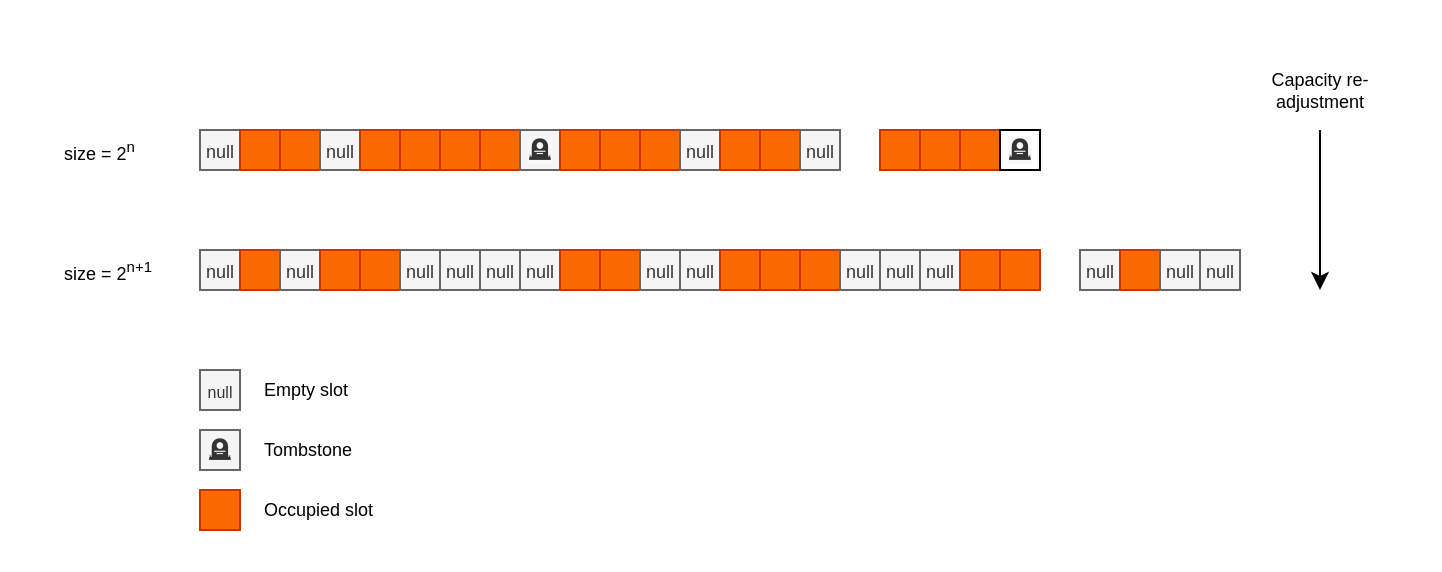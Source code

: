 <mxfile version="15.7.3" type="device"><diagram id="Jq_DvYF2vV6uMwLcKv5J" name="Page-1"><mxGraphModel dx="922" dy="767" grid="1" gridSize="10" guides="1" tooltips="1" connect="1" arrows="1" fold="1" page="1" pageScale="1" pageWidth="827" pageHeight="1169" math="0" shadow="0"><root><mxCell id="0"/><mxCell id="1" parent="0"/><mxCell id="NlOJCMGFoLr7Gv_umNem-46" value="&lt;font style=&quot;font-size: 9px&quot;&gt;null&lt;/font&gt;" style="whiteSpace=wrap;html=1;aspect=fixed;fillColor=#f5f5f5;fontColor=#333333;strokeColor=#666666;" vertex="1" parent="1"><mxGeometry x="160" y="140" width="20" height="20" as="geometry"/></mxCell><mxCell id="NlOJCMGFoLr7Gv_umNem-47" value="" style="whiteSpace=wrap;html=1;aspect=fixed;fillColor=#fa6800;fontColor=#000000;strokeColor=#C73500;" vertex="1" parent="1"><mxGeometry x="180" y="140" width="20" height="20" as="geometry"/></mxCell><mxCell id="NlOJCMGFoLr7Gv_umNem-50" value="" style="whiteSpace=wrap;html=1;aspect=fixed;fillColor=#fa6800;fontColor=#000000;strokeColor=#C73500;" vertex="1" parent="1"><mxGeometry x="200" y="140" width="20" height="20" as="geometry"/></mxCell><mxCell id="NlOJCMGFoLr7Gv_umNem-51" value="&lt;span style=&quot;color: rgb(51 , 51 , 51) ; font-size: 9px&quot;&gt;null&lt;/span&gt;" style="whiteSpace=wrap;html=1;aspect=fixed;fillColor=#f5f5f5;fontColor=#333333;strokeColor=#666666;" vertex="1" parent="1"><mxGeometry x="220" y="140" width="20" height="20" as="geometry"/></mxCell><mxCell id="NlOJCMGFoLr7Gv_umNem-52" value="" style="whiteSpace=wrap;html=1;aspect=fixed;fillColor=#fa6800;fontColor=#000000;strokeColor=#C73500;" vertex="1" parent="1"><mxGeometry x="240" y="140" width="20" height="20" as="geometry"/></mxCell><mxCell id="NlOJCMGFoLr7Gv_umNem-53" value="" style="whiteSpace=wrap;html=1;aspect=fixed;fillColor=#fa6800;fontColor=#000000;strokeColor=#C73500;" vertex="1" parent="1"><mxGeometry x="260" y="140" width="20" height="20" as="geometry"/></mxCell><mxCell id="NlOJCMGFoLr7Gv_umNem-54" value="" style="whiteSpace=wrap;html=1;aspect=fixed;fillColor=#fa6800;fontColor=#000000;strokeColor=#C73500;" vertex="1" parent="1"><mxGeometry x="280" y="140" width="20" height="20" as="geometry"/></mxCell><mxCell id="NlOJCMGFoLr7Gv_umNem-55" value="" style="whiteSpace=wrap;html=1;aspect=fixed;fillColor=#fa6800;fontColor=#000000;strokeColor=#C73500;" vertex="1" parent="1"><mxGeometry x="300" y="140" width="20" height="20" as="geometry"/></mxCell><mxCell id="NlOJCMGFoLr7Gv_umNem-56" value="&lt;meta charset=&quot;utf-8&quot;&gt;&lt;span style=&quot;color: rgb(51, 51, 51); font-family: helvetica; font-size: 12px; font-style: normal; font-weight: 400; letter-spacing: normal; text-align: center; text-indent: 0px; text-transform: none; word-spacing: 0px; background-color: rgb(248, 249, 250); display: inline; float: none;&quot;&gt;🪦&lt;/span&gt;" style="whiteSpace=wrap;html=1;aspect=fixed;fillColor=#f5f5f5;fontColor=#333333;strokeColor=#666666;" vertex="1" parent="1"><mxGeometry x="320" y="140" width="20" height="20" as="geometry"/></mxCell><mxCell id="NlOJCMGFoLr7Gv_umNem-57" value="" style="whiteSpace=wrap;html=1;aspect=fixed;fillColor=#fa6800;fontColor=#000000;strokeColor=#C73500;" vertex="1" parent="1"><mxGeometry x="340" y="140" width="20" height="20" as="geometry"/></mxCell><mxCell id="NlOJCMGFoLr7Gv_umNem-58" value="" style="whiteSpace=wrap;html=1;aspect=fixed;fillColor=#fa6800;fontColor=#000000;strokeColor=#C73500;" vertex="1" parent="1"><mxGeometry x="360" y="140" width="20" height="20" as="geometry"/></mxCell><mxCell id="NlOJCMGFoLr7Gv_umNem-59" value="" style="whiteSpace=wrap;html=1;aspect=fixed;fillColor=#fa6800;fontColor=#000000;strokeColor=#C73500;" vertex="1" parent="1"><mxGeometry x="380" y="140" width="20" height="20" as="geometry"/></mxCell><mxCell id="NlOJCMGFoLr7Gv_umNem-60" value="&lt;span style=&quot;color: rgb(51 , 51 , 51) ; font-size: 9px&quot;&gt;null&lt;/span&gt;" style="whiteSpace=wrap;html=1;aspect=fixed;fillColor=#f5f5f5;fontColor=#333333;strokeColor=#666666;" vertex="1" parent="1"><mxGeometry x="400" y="140" width="20" height="20" as="geometry"/></mxCell><mxCell id="NlOJCMGFoLr7Gv_umNem-61" value="" style="whiteSpace=wrap;html=1;aspect=fixed;fillColor=#fa6800;fontColor=#000000;strokeColor=#C73500;" vertex="1" parent="1"><mxGeometry x="420" y="140" width="20" height="20" as="geometry"/></mxCell><mxCell id="NlOJCMGFoLr7Gv_umNem-62" value="" style="whiteSpace=wrap;html=1;aspect=fixed;fillColor=#fa6800;fontColor=#000000;strokeColor=#C73500;" vertex="1" parent="1"><mxGeometry x="440" y="140" width="20" height="20" as="geometry"/></mxCell><mxCell id="NlOJCMGFoLr7Gv_umNem-63" value="&lt;span style=&quot;color: rgb(51 , 51 , 51) ; font-size: 9px&quot;&gt;null&lt;/span&gt;" style="whiteSpace=wrap;html=1;aspect=fixed;fillColor=#f5f5f5;fontColor=#333333;strokeColor=#666666;" vertex="1" parent="1"><mxGeometry x="460" y="140" width="20" height="20" as="geometry"/></mxCell><mxCell id="NlOJCMGFoLr7Gv_umNem-64" value="" style="whiteSpace=wrap;html=1;aspect=fixed;fillColor=#fa6800;fontColor=#000000;strokeColor=#C73500;" vertex="1" parent="1"><mxGeometry x="500" y="140" width="20" height="20" as="geometry"/></mxCell><mxCell id="NlOJCMGFoLr7Gv_umNem-65" value="" style="whiteSpace=wrap;html=1;aspect=fixed;fillColor=#fa6800;fontColor=#000000;strokeColor=#C73500;" vertex="1" parent="1"><mxGeometry x="520" y="140" width="20" height="20" as="geometry"/></mxCell><mxCell id="NlOJCMGFoLr7Gv_umNem-66" value="" style="whiteSpace=wrap;html=1;aspect=fixed;fillColor=#fa6800;fontColor=#000000;strokeColor=#C73500;" vertex="1" parent="1"><mxGeometry x="540" y="140" width="20" height="20" as="geometry"/></mxCell><mxCell id="NlOJCMGFoLr7Gv_umNem-67" value="&lt;meta charset=&quot;utf-8&quot;&gt;&lt;span style=&quot;color: rgb(51, 51, 51); font-family: helvetica; font-size: 12px; font-style: normal; font-weight: 400; letter-spacing: normal; text-align: center; text-indent: 0px; text-transform: none; word-spacing: 0px; background-color: rgb(248, 249, 250); display: inline; float: none;&quot;&gt;🪦&lt;/span&gt;" style="whiteSpace=wrap;html=1;aspect=fixed;" vertex="1" parent="1"><mxGeometry x="560" y="140" width="20" height="20" as="geometry"/></mxCell><mxCell id="NlOJCMGFoLr7Gv_umNem-68" value="&lt;span style=&quot;font-size: 9px&quot;&gt;null&lt;/span&gt;" style="whiteSpace=wrap;html=1;aspect=fixed;fillColor=#f5f5f5;fontColor=#333333;strokeColor=#666666;" vertex="1" parent="1"><mxGeometry x="160" y="200" width="20" height="20" as="geometry"/></mxCell><mxCell id="NlOJCMGFoLr7Gv_umNem-69" value="" style="whiteSpace=wrap;html=1;aspect=fixed;fillColor=#fa6800;fontColor=#000000;strokeColor=#C73500;" vertex="1" parent="1"><mxGeometry x="180" y="200" width="20" height="20" as="geometry"/></mxCell><mxCell id="NlOJCMGFoLr7Gv_umNem-70" value="&lt;span style=&quot;font-size: 9px&quot;&gt;null&lt;/span&gt;" style="whiteSpace=wrap;html=1;aspect=fixed;fillColor=#f5f5f5;fontColor=#333333;strokeColor=#666666;" vertex="1" parent="1"><mxGeometry x="200" y="200" width="20" height="20" as="geometry"/></mxCell><mxCell id="NlOJCMGFoLr7Gv_umNem-71" value="" style="whiteSpace=wrap;html=1;aspect=fixed;fillColor=#fa6800;fontColor=#000000;strokeColor=#C73500;" vertex="1" parent="1"><mxGeometry x="220" y="200" width="20" height="20" as="geometry"/></mxCell><mxCell id="NlOJCMGFoLr7Gv_umNem-72" value="" style="whiteSpace=wrap;html=1;aspect=fixed;fillColor=#fa6800;fontColor=#000000;strokeColor=#C73500;" vertex="1" parent="1"><mxGeometry x="240" y="200" width="20" height="20" as="geometry"/></mxCell><mxCell id="NlOJCMGFoLr7Gv_umNem-73" value="&lt;span style=&quot;font-size: 9px&quot;&gt;null&lt;/span&gt;" style="whiteSpace=wrap;html=1;aspect=fixed;fillColor=#f5f5f5;fontColor=#333333;strokeColor=#666666;" vertex="1" parent="1"><mxGeometry x="260" y="200" width="20" height="20" as="geometry"/></mxCell><mxCell id="NlOJCMGFoLr7Gv_umNem-74" value="&lt;span style=&quot;font-size: 9px&quot;&gt;null&lt;/span&gt;" style="whiteSpace=wrap;html=1;aspect=fixed;fillColor=#f5f5f5;fontColor=#333333;strokeColor=#666666;" vertex="1" parent="1"><mxGeometry x="280" y="200" width="20" height="20" as="geometry"/></mxCell><mxCell id="NlOJCMGFoLr7Gv_umNem-75" value="&lt;span style=&quot;font-size: 9px&quot;&gt;null&lt;/span&gt;" style="whiteSpace=wrap;html=1;aspect=fixed;fillColor=#f5f5f5;fontColor=#333333;strokeColor=#666666;" vertex="1" parent="1"><mxGeometry x="300" y="200" width="20" height="20" as="geometry"/></mxCell><mxCell id="NlOJCMGFoLr7Gv_umNem-76" value="&lt;span style=&quot;font-size: 9px&quot;&gt;null&lt;/span&gt;" style="whiteSpace=wrap;html=1;aspect=fixed;fillColor=#f5f5f5;fontColor=#333333;strokeColor=#666666;" vertex="1" parent="1"><mxGeometry x="320" y="200" width="20" height="20" as="geometry"/></mxCell><mxCell id="NlOJCMGFoLr7Gv_umNem-77" value="" style="whiteSpace=wrap;html=1;aspect=fixed;fillColor=#fa6800;fontColor=#000000;strokeColor=#C73500;" vertex="1" parent="1"><mxGeometry x="340" y="200" width="20" height="20" as="geometry"/></mxCell><mxCell id="NlOJCMGFoLr7Gv_umNem-78" value="" style="whiteSpace=wrap;html=1;aspect=fixed;fillColor=#fa6800;fontColor=#000000;strokeColor=#C73500;" vertex="1" parent="1"><mxGeometry x="360" y="200" width="20" height="20" as="geometry"/></mxCell><mxCell id="NlOJCMGFoLr7Gv_umNem-79" value="&lt;span style=&quot;font-size: 9px&quot;&gt;null&lt;/span&gt;" style="whiteSpace=wrap;html=1;aspect=fixed;fillColor=#f5f5f5;fontColor=#333333;strokeColor=#666666;" vertex="1" parent="1"><mxGeometry x="380" y="200" width="20" height="20" as="geometry"/></mxCell><mxCell id="NlOJCMGFoLr7Gv_umNem-80" value="&lt;span style=&quot;font-size: 9px&quot;&gt;null&lt;/span&gt;" style="whiteSpace=wrap;html=1;aspect=fixed;fillColor=#f5f5f5;fontColor=#333333;strokeColor=#666666;" vertex="1" parent="1"><mxGeometry x="400" y="200" width="20" height="20" as="geometry"/></mxCell><mxCell id="NlOJCMGFoLr7Gv_umNem-81" value="" style="whiteSpace=wrap;html=1;aspect=fixed;fillColor=#fa6800;fontColor=#000000;strokeColor=#C73500;" vertex="1" parent="1"><mxGeometry x="420" y="200" width="20" height="20" as="geometry"/></mxCell><mxCell id="NlOJCMGFoLr7Gv_umNem-82" value="" style="whiteSpace=wrap;html=1;aspect=fixed;fillColor=#fa6800;fontColor=#000000;strokeColor=#C73500;" vertex="1" parent="1"><mxGeometry x="440" y="200" width="20" height="20" as="geometry"/></mxCell><mxCell id="NlOJCMGFoLr7Gv_umNem-83" value="" style="whiteSpace=wrap;html=1;aspect=fixed;fillColor=#fa6800;fontColor=#000000;strokeColor=#C73500;" vertex="1" parent="1"><mxGeometry x="460" y="200" width="20" height="20" as="geometry"/></mxCell><mxCell id="NlOJCMGFoLr7Gv_umNem-84" value="&lt;span style=&quot;font-size: 9px&quot;&gt;null&lt;/span&gt;" style="whiteSpace=wrap;html=1;aspect=fixed;fillColor=#f5f5f5;fontColor=#333333;strokeColor=#666666;" vertex="1" parent="1"><mxGeometry x="480" y="200" width="20" height="20" as="geometry"/></mxCell><mxCell id="NlOJCMGFoLr7Gv_umNem-85" value="&lt;span style=&quot;font-size: 9px&quot;&gt;null&lt;/span&gt;" style="whiteSpace=wrap;html=1;aspect=fixed;fillColor=#f5f5f5;fontColor=#333333;strokeColor=#666666;" vertex="1" parent="1"><mxGeometry x="500" y="200" width="20" height="20" as="geometry"/></mxCell><mxCell id="NlOJCMGFoLr7Gv_umNem-86" value="&lt;span style=&quot;font-size: 9px&quot;&gt;null&lt;/span&gt;" style="whiteSpace=wrap;html=1;aspect=fixed;fillColor=#f5f5f5;fontColor=#333333;strokeColor=#666666;" vertex="1" parent="1"><mxGeometry x="520" y="200" width="20" height="20" as="geometry"/></mxCell><mxCell id="NlOJCMGFoLr7Gv_umNem-87" value="" style="whiteSpace=wrap;html=1;aspect=fixed;fillColor=#fa6800;fontColor=#000000;strokeColor=#C73500;" vertex="1" parent="1"><mxGeometry x="540" y="200" width="20" height="20" as="geometry"/></mxCell><mxCell id="NlOJCMGFoLr7Gv_umNem-88" value="" style="whiteSpace=wrap;html=1;aspect=fixed;fillColor=#fa6800;fontColor=#000000;strokeColor=#C73500;" vertex="1" parent="1"><mxGeometry x="560" y="200" width="20" height="20" as="geometry"/></mxCell><mxCell id="NlOJCMGFoLr7Gv_umNem-89" value="&lt;span style=&quot;font-size: 9px&quot;&gt;null&lt;/span&gt;" style="whiteSpace=wrap;html=1;aspect=fixed;fillColor=#f5f5f5;fontColor=#333333;strokeColor=#666666;" vertex="1" parent="1"><mxGeometry x="600" y="200" width="20" height="20" as="geometry"/></mxCell><mxCell id="NlOJCMGFoLr7Gv_umNem-90" value="" style="whiteSpace=wrap;html=1;aspect=fixed;fillColor=#fa6800;fontColor=#000000;strokeColor=#C73500;" vertex="1" parent="1"><mxGeometry x="620" y="200" width="20" height="20" as="geometry"/></mxCell><mxCell id="NlOJCMGFoLr7Gv_umNem-91" value="&lt;span style=&quot;font-size: 9px&quot;&gt;null&lt;/span&gt;" style="whiteSpace=wrap;html=1;aspect=fixed;fillColor=#f5f5f5;fontColor=#333333;strokeColor=#666666;" vertex="1" parent="1"><mxGeometry x="640" y="200" width="20" height="20" as="geometry"/></mxCell><mxCell id="NlOJCMGFoLr7Gv_umNem-92" value="&lt;span style=&quot;font-size: 9px&quot;&gt;null&lt;/span&gt;" style="whiteSpace=wrap;html=1;aspect=fixed;fillColor=#f5f5f5;fontColor=#333333;strokeColor=#666666;" vertex="1" parent="1"><mxGeometry x="660" y="200" width="20" height="20" as="geometry"/></mxCell><mxCell id="NlOJCMGFoLr7Gv_umNem-93" value="&lt;font style=&quot;font-size: 8px&quot;&gt;null&lt;/font&gt;" style="whiteSpace=wrap;html=1;aspect=fixed;fillColor=#f5f5f5;fontColor=#333333;strokeColor=#666666;" vertex="1" parent="1"><mxGeometry x="160" y="260" width="20" height="20" as="geometry"/></mxCell><mxCell id="NlOJCMGFoLr7Gv_umNem-94" value="🪦" style="whiteSpace=wrap;html=1;aspect=fixed;fillColor=#f5f5f5;strokeColor=#666666;fontColor=#333333;" vertex="1" parent="1"><mxGeometry x="160" y="290" width="20" height="20" as="geometry"/></mxCell><mxCell id="NlOJCMGFoLr7Gv_umNem-97" value="" style="whiteSpace=wrap;html=1;aspect=fixed;fillColor=#fa6800;fontColor=#000000;strokeColor=#C73500;" vertex="1" parent="1"><mxGeometry x="160" y="320" width="20" height="20" as="geometry"/></mxCell><mxCell id="NlOJCMGFoLr7Gv_umNem-98" value="Tombstone" style="text;html=1;strokeColor=none;fillColor=none;align=left;verticalAlign=middle;whiteSpace=wrap;rounded=0;fontSize=9;" vertex="1" parent="1"><mxGeometry x="190" y="285" width="60" height="30" as="geometry"/></mxCell><mxCell id="NlOJCMGFoLr7Gv_umNem-99" value="Empty slot" style="text;html=1;strokeColor=none;fillColor=none;align=left;verticalAlign=middle;whiteSpace=wrap;rounded=0;fontSize=9;" vertex="1" parent="1"><mxGeometry x="190" y="255" width="60" height="30" as="geometry"/></mxCell><mxCell id="NlOJCMGFoLr7Gv_umNem-100" value="Occupied slot" style="text;html=1;strokeColor=none;fillColor=none;align=left;verticalAlign=middle;whiteSpace=wrap;rounded=0;fontSize=9;" vertex="1" parent="1"><mxGeometry x="190" y="315" width="60" height="30" as="geometry"/></mxCell><mxCell id="NlOJCMGFoLr7Gv_umNem-101" value="size = 2&lt;sup&gt;n&lt;/sup&gt;" style="text;html=1;strokeColor=none;fillColor=none;align=left;verticalAlign=middle;whiteSpace=wrap;rounded=0;fontSize=9;" vertex="1" parent="1"><mxGeometry x="90" y="135" width="60" height="30" as="geometry"/></mxCell><mxCell id="NlOJCMGFoLr7Gv_umNem-102" value="size = 2&lt;sup&gt;n+1&lt;/sup&gt;" style="text;html=1;strokeColor=none;fillColor=none;align=left;verticalAlign=middle;whiteSpace=wrap;rounded=0;fontSize=9;" vertex="1" parent="1"><mxGeometry x="90" y="195" width="60" height="30" as="geometry"/></mxCell><mxCell id="NlOJCMGFoLr7Gv_umNem-104" value="" style="endArrow=classic;html=1;rounded=0;fontSize=9;" edge="1" parent="1"><mxGeometry width="50" height="50" relative="1" as="geometry"><mxPoint x="720" y="140" as="sourcePoint"/><mxPoint x="720" y="220" as="targetPoint"/></mxGeometry></mxCell><mxCell id="NlOJCMGFoLr7Gv_umNem-105" value="Capacity re-adjustment" style="text;html=1;strokeColor=none;fillColor=none;align=center;verticalAlign=middle;whiteSpace=wrap;rounded=0;fontSize=9;" vertex="1" parent="1"><mxGeometry x="690" y="105" width="60" height="30" as="geometry"/></mxCell><mxCell id="NlOJCMGFoLr7Gv_umNem-106" value="" style="rounded=0;whiteSpace=wrap;html=1;fontSize=9;align=left;fillColor=none;strokeColor=none;" vertex="1" parent="1"><mxGeometry x="60" y="75" width="720" height="285" as="geometry"/></mxCell></root></mxGraphModel></diagram></mxfile>
